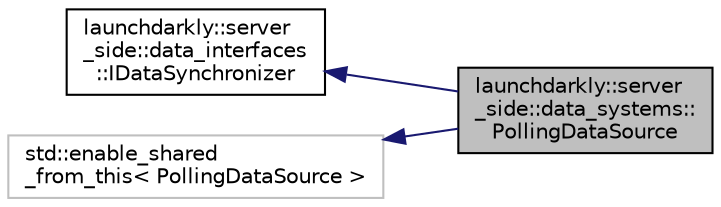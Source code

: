 digraph "launchdarkly::server_side::data_systems::PollingDataSource"
{
 // LATEX_PDF_SIZE
  edge [fontname="Helvetica",fontsize="10",labelfontname="Helvetica",labelfontsize="10"];
  node [fontname="Helvetica",fontsize="10",shape=record];
  rankdir="LR";
  Node1 [label="launchdarkly::server\l_side::data_systems::\lPollingDataSource",height=0.2,width=0.4,color="black", fillcolor="grey75", style="filled", fontcolor="black",tooltip=" "];
  Node2 -> Node1 [dir="back",color="midnightblue",fontsize="10",style="solid"];
  Node2 [label="launchdarkly::server\l_side::data_interfaces\l::IDataSynchronizer",height=0.2,width=0.4,color="black", fillcolor="white", style="filled",URL="$classlaunchdarkly_1_1server__side_1_1data__interfaces_1_1IDataSynchronizer.html",tooltip="IDataSynchronizer obtains data via a background synchronization mechanism, updating an IDestination w..."];
  Node3 -> Node1 [dir="back",color="midnightblue",fontsize="10",style="solid"];
  Node3 [label="std::enable_shared\l_from_this\< PollingDataSource \>",height=0.2,width=0.4,color="grey75", fillcolor="white", style="filled",tooltip=" "];
}
